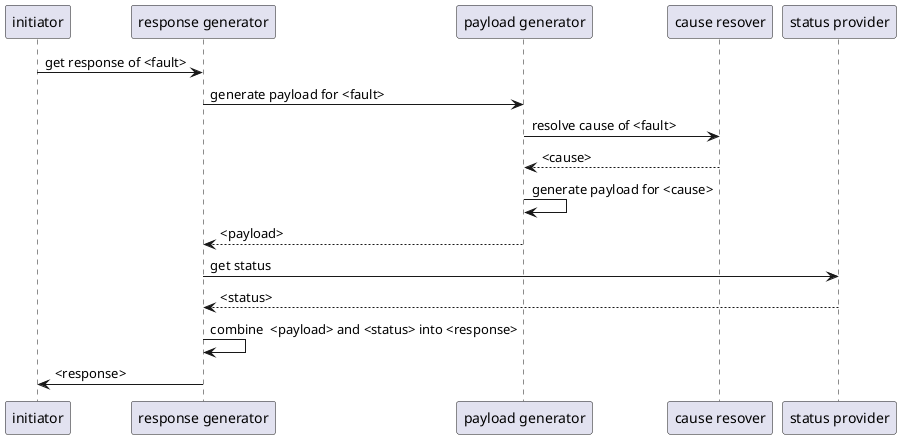 @startuml
"initiator" -> "response generator" : get response of <fault>
"response generator" -> "payload generator" : generate payload for <fault>
"payload generator" -> "cause resover" : resolve cause of <fault>
"cause resover" --> "payload generator" : <cause>
"payload generator" -> "payload generator" : generate payload for <cause>
"payload generator" --> "response generator" : <payload>
"response generator" -> "status provider" : get status
"status provider" --> "response generator" : <status>
"response generator" -> "response generator" : combine  <payload> and <status> into <response>
"response generator" -> "initiator" : <response>
@enduml
